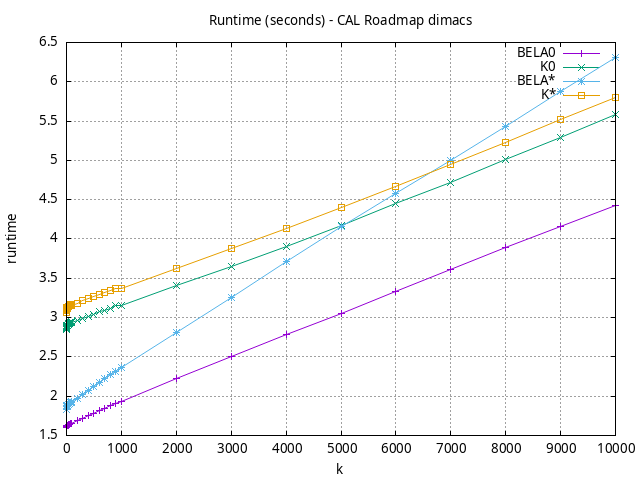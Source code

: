 #!/usr/bin/gnuplot
# -*- coding: utf-8 -*-
#
# results/roadmap/dimacs/CAL/USA-road-d.CAL.mixed.runtime.gnuplot
#
# Started on 01/09/2024 14:41:40
# Author: Carlos Linares López
set grid
set xlabel "k"
set ylabel "runtime"

set title "Runtime (seconds) - CAL Roadmap dimacs"

set terminal png enhanced font "Ariel,10"
set output 'USA-road-d.CAL.mixed.runtime.png'

plot "-" title "BELA0"      with linesp, "-" title "K0"      with linesp, "-" title "BELA*"      with linesp, "-" title "K*"      with linesp

	1 1.5981224840000001
	2 1.617028372
	3 1.620955437
	4 1.6211638490000002
	5 1.6247480580000002
	6 1.6221304420000002
	7 1.6236109649999997
	8 1.6248424030000002
	9 1.624807506
	10 1.624986123
	20 1.623076105
	30 1.630316001
	40 1.6340965209999998
	50 1.6366611309999997
	60 1.6443130119999996
	70 1.6508521539999998
	80 1.6554592719999999
	90 1.6580574299999997
	100 1.65340421
	200 1.689425812
	300 1.7213268200000003
	400 1.7520457200000001
	500 1.7845206100000002
	600 1.81438896
	700 1.8463951
	800 1.87800456
	900 1.9093530299999997
	1000 1.9316112199999997
	2000 2.22245712
	3000 2.50228312
	4000 2.7822775300000004
	5000 3.0526510500000006
	6000 3.3367949499999994
	7000 3.6127193200000005
	8000 3.89346795
	9000 4.1634531699999995
	10000 4.43210788
end
	1 2.8526110399999998
	2 2.86148978
	3 2.87699346
	4 2.8840045400000003
	5 2.89485744
	6 2.896816200000001
	7 2.9016797100000002
	8 2.90354607
	9 2.9019881999999995
	10 2.8949703099999997
	20 2.9025108800000003
	30 2.9077011400000004
	40 2.922318690000001
	50 2.930395489999999
	60 2.9377779599999996
	70 2.9379204700000003
	80 2.9387102900000004
	90 2.9471285799999998
	100 2.93800565
	200 2.96001601
	300 2.99278392
	400 3.0160068700000005
	500 3.0424500000000005
	600 3.0713638299999997
	700 3.09487383
	800 3.1205724699999995
	900 3.1498052399999996
	1000 3.15987816
	2000 3.40768697
	3000 3.653752999999999
	4000 3.9074577799999997
	5000 4.171781660000001
	6000 4.457538039999999
	7000 4.720781639999999
	8000 5.009548110000001
	9000 5.291449600000001
	10000 5.57771705
end
	1 1.82762237
	2 1.868373063
	3 1.8695394840000004
	4 1.8719613169999996
	5 1.8759478209999998
	6 1.876158202
	7 1.8789402959999995
	8 1.88038948
	9 1.882239603
	10 1.86890095
	20 1.88149618
	30 1.88843624
	40 1.896292713
	50 1.901300473
	60 1.90540781
	70 1.9157920300000004
	80 1.9190864000000003
	90 1.92579367
	100 1.9280662400000004
	200 1.9765330699999994
	300 2.02682226
	400 2.07772004
	500 2.12399434
	600 2.17293709
	700 2.22053785
	800 2.27060621
	900 2.31596034
	1000 2.358978
	2000 2.81525726
	3000 3.2575213300000003
	4000 3.70832119
	5000 4.152798000000001
	6000 4.5734989299999995
	7000 4.99811226
	8000 5.435429899999998
	9000 5.8717102
	10000 6.307821100000001
end
	1 3.070829668
	2 3.084828816
	3 3.096123124
	4 3.1000423699999997
	5 3.1111099099999997
	6 3.1162215499999997
	7 3.1209500699999997
	8 3.1239086499999997
	9 3.1264784700000003
	10 3.11620137
	20 3.1285004799999996
	30 3.1385697100000005
	40 3.14424434
	50 3.1493934699999993
	60 3.15270307
	70 3.1582143400000002
	80 3.16267169
	90 3.166902540000001
	100 3.156827009999999
	200 3.1844041799999996
	300 3.2118890799999997
	400 3.23844708
	500 3.26582027
	600 3.2921230799999996
	700 3.31671999
	800 3.3437298200000005
	900 3.36988449
	1000 3.3749504199999993
	2000 3.62063455
	3000 3.8811514300000005
	4000 4.13712481
	5000 4.40082474
	6000 4.67361962
	7000 4.95191038
	8000 5.23162241
	9000 5.515283009999999
	10000 5.79763333
end

